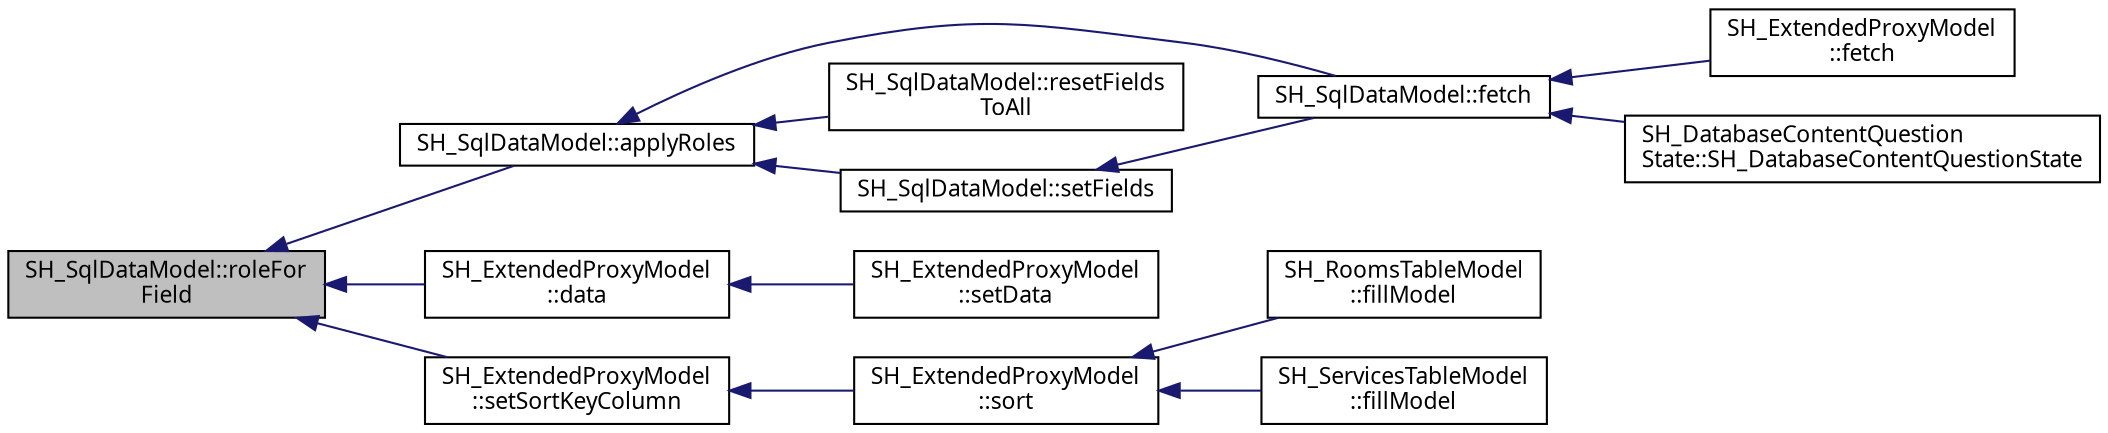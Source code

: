 digraph "SH_SqlDataModel::roleForField"
{
 // INTERACTIVE_SVG=YES
  bgcolor="transparent";
  edge [fontname="Verdana",fontsize="11",labelfontname="Verdana",labelfontsize="11"];
  node [fontname="Verdana",fontsize="11",shape=record];
  rankdir="LR";
  Node1 [label="SH_SqlDataModel::roleFor\lField",height=0.2,width=0.4,color="black", fillcolor="grey75", style="filled" fontcolor="black"];
  Node1 -> Node2 [dir="back",color="midnightblue",fontsize="11",style="solid",fontname="Verdana"];
  Node2 [label="SH_SqlDataModel::applyRoles",height=0.2,width=0.4,color="black",URL="$classSH__SqlDataModel.html#ad4f032ceb7c2f70b2d7388e3afd161ab"];
  Node2 -> Node3 [dir="back",color="midnightblue",fontsize="11",style="solid",fontname="Verdana"];
  Node3 [label="SH_SqlDataModel::fetch",height=0.2,width=0.4,color="black",URL="$classSH__SqlDataModel.html#ab6c206088250a66ddc8cb8d33a38e421"];
  Node3 -> Node4 [dir="back",color="midnightblue",fontsize="11",style="solid",fontname="Verdana"];
  Node4 [label="SH_ExtendedProxyModel\l::fetch",height=0.2,width=0.4,color="black",URL="$classSH__ExtendedProxyModel.html#a1df5323af8d29e81f22a7118227eeeb8"];
  Node3 -> Node5 [dir="back",color="midnightblue",fontsize="11",style="solid",fontname="Verdana"];
  Node5 [label="SH_DatabaseContentQuestion\lState::SH_DatabaseContentQuestionState",height=0.2,width=0.4,color="black",URL="$classSH__DatabaseContentQuestionState.html#ab26490ea519262a8f9ca72c000bf7313"];
  Node2 -> Node6 [dir="back",color="midnightblue",fontsize="11",style="solid",fontname="Verdana"];
  Node6 [label="SH_SqlDataModel::resetFields\lToAll",height=0.2,width=0.4,color="black",URL="$classSH__SqlDataModel.html#ad0477d16e78ba808250e2054952f9833"];
  Node2 -> Node7 [dir="back",color="midnightblue",fontsize="11",style="solid",fontname="Verdana"];
  Node7 [label="SH_SqlDataModel::setFields",height=0.2,width=0.4,color="black",URL="$classSH__SqlDataModel.html#ad297d359375d55e66493ce8935f8ff05"];
  Node7 -> Node3 [dir="back",color="midnightblue",fontsize="11",style="solid",fontname="Verdana"];
  Node1 -> Node8 [dir="back",color="midnightblue",fontsize="11",style="solid",fontname="Verdana"];
  Node8 [label="SH_ExtendedProxyModel\l::data",height=0.2,width=0.4,color="black",URL="$classSH__ExtendedProxyModel.html#aca6cc510f740e847e0cfc06e0adb5771"];
  Node8 -> Node9 [dir="back",color="midnightblue",fontsize="11",style="solid",fontname="Verdana"];
  Node9 [label="SH_ExtendedProxyModel\l::setData",height=0.2,width=0.4,color="black",URL="$classSH__ExtendedProxyModel.html#aaaddcc27fdce4ef70f242460b8e053da"];
  Node1 -> Node10 [dir="back",color="midnightblue",fontsize="11",style="solid",fontname="Verdana"];
  Node10 [label="SH_ExtendedProxyModel\l::setSortKeyColumn",height=0.2,width=0.4,color="black",URL="$classSH__ExtendedProxyModel.html#ab8123244a5060aa35f5bce651046b99d"];
  Node10 -> Node11 [dir="back",color="midnightblue",fontsize="11",style="solid",fontname="Verdana"];
  Node11 [label="SH_ExtendedProxyModel\l::sort",height=0.2,width=0.4,color="black",URL="$classSH__ExtendedProxyModel.html#a2d5fdb58bf67879e3f3130619b93104a"];
  Node11 -> Node12 [dir="back",color="midnightblue",fontsize="11",style="solid",fontname="Verdana"];
  Node12 [label="SH_RoomsTableModel\l::fillModel",height=0.2,width=0.4,color="black",URL="$classSH__RoomsTableModel.html#a5ac9fe2af0bda8002387546a0db01e1d"];
  Node11 -> Node13 [dir="back",color="midnightblue",fontsize="11",style="solid",fontname="Verdana"];
  Node13 [label="SH_ServicesTableModel\l::fillModel",height=0.2,width=0.4,color="black",URL="$classSH__ServicesTableModel.html#a2d18a3b167ded4e34a546e3f337c9c1a"];
}
